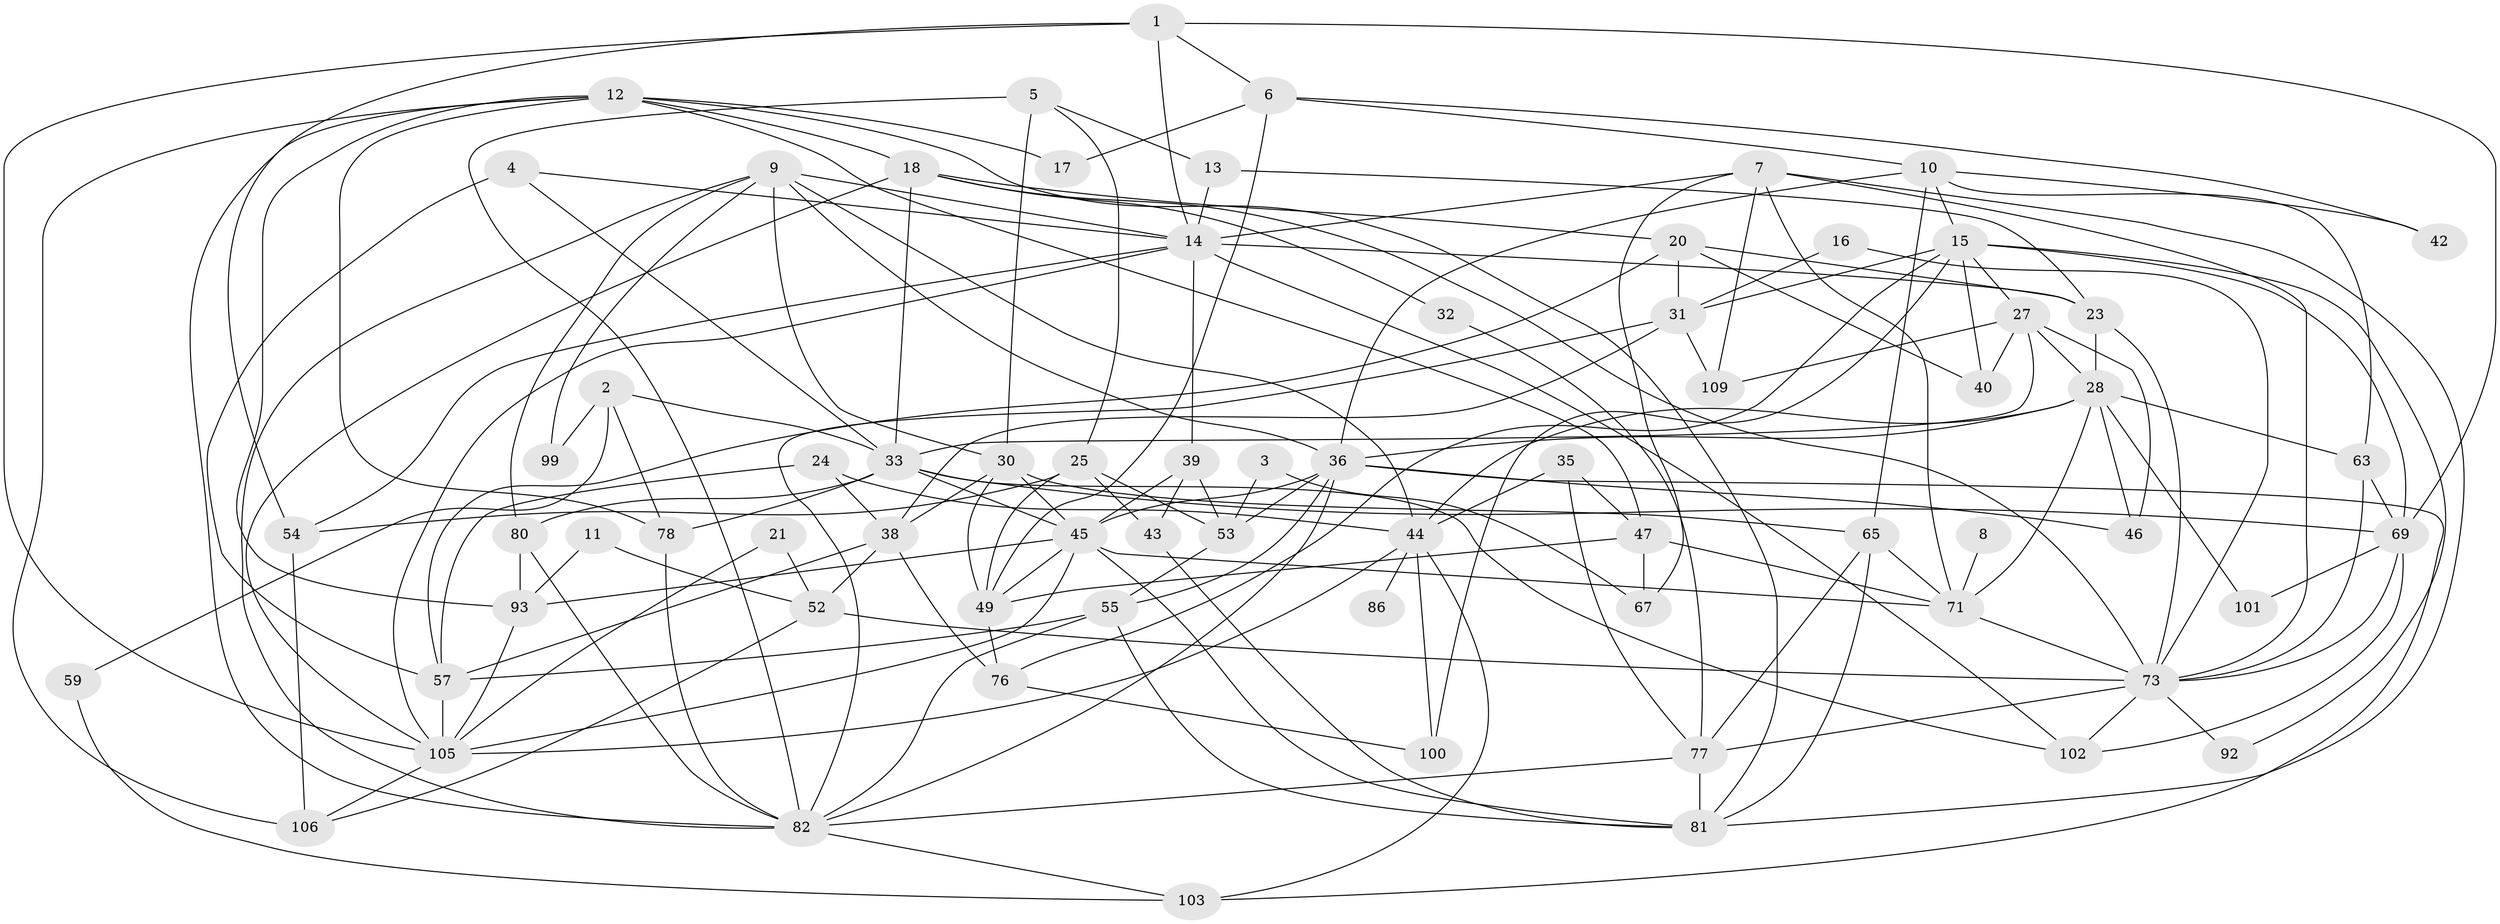 // original degree distribution, {5: 0.1926605504587156, 4: 0.21100917431192662, 2: 0.14678899082568808, 3: 0.29357798165137616, 7: 0.08256880733944955, 6: 0.07339449541284404}
// Generated by graph-tools (version 1.1) at 2025/11/02/27/25 16:11:21]
// undirected, 70 vertices, 170 edges
graph export_dot {
graph [start="1"]
  node [color=gray90,style=filled];
  1;
  2;
  3;
  4;
  5 [super="+90"];
  6 [super="+72"];
  7 [super="+84"];
  8 [super="+19"];
  9 [super="+22"];
  10 [super="+37"];
  11;
  12 [super="+75"];
  13 [super="+26"];
  14 [super="+41"];
  15 [super="+68"];
  16;
  17;
  18 [super="+97"];
  20 [super="+64"];
  21;
  23;
  24;
  25 [super="+58"];
  27 [super="+50"];
  28 [super="+29"];
  30;
  31 [super="+98"];
  32;
  33 [super="+34"];
  35 [super="+51"];
  36 [super="+85"];
  38 [super="+61"];
  39 [super="+56"];
  40;
  42;
  43;
  44 [super="+48"];
  45 [super="+94"];
  46 [super="+66"];
  47 [super="+70"];
  49 [super="+104"];
  52 [super="+91"];
  53 [super="+62"];
  54;
  55 [super="+96"];
  57 [super="+60"];
  59;
  63;
  65 [super="+108"];
  67;
  69 [super="+74"];
  71 [super="+88"];
  73 [super="+87"];
  76;
  77 [super="+79"];
  78;
  80 [super="+83"];
  81 [super="+89"];
  82 [super="+95"];
  86;
  92;
  93;
  99;
  100;
  101;
  102;
  103;
  105 [super="+107"];
  106;
  109;
  1 -- 14;
  1 -- 54;
  1 -- 105;
  1 -- 69;
  1 -- 6;
  2 -- 78;
  2 -- 59;
  2 -- 99;
  2 -- 33;
  3 -- 53;
  3 -- 67;
  4 -- 14;
  4 -- 33;
  4 -- 57;
  5 -- 82;
  5 -- 13;
  5 -- 25;
  5 -- 30;
  6 -- 10;
  6 -- 42;
  6 -- 49;
  6 -- 17;
  7 -- 67;
  7 -- 73;
  7 -- 81;
  7 -- 71;
  7 -- 109;
  7 -- 14;
  8 -- 71 [weight=2];
  9 -- 82;
  9 -- 80;
  9 -- 44;
  9 -- 36;
  9 -- 99;
  9 -- 14;
  9 -- 30;
  10 -- 36;
  10 -- 42;
  10 -- 65;
  10 -- 15;
  10 -- 63;
  11 -- 93;
  11 -- 52;
  12 -- 82;
  12 -- 17;
  12 -- 47;
  12 -- 106;
  12 -- 93;
  12 -- 78;
  12 -- 81;
  12 -- 18;
  13 -- 23;
  13 -- 14;
  14 -- 39;
  14 -- 105;
  14 -- 54;
  14 -- 23;
  14 -- 102;
  15 -- 100;
  15 -- 76;
  15 -- 92;
  15 -- 40;
  15 -- 31;
  15 -- 69;
  15 -- 27;
  16 -- 73;
  16 -- 31;
  18 -- 32;
  18 -- 105;
  18 -- 20;
  18 -- 73;
  18 -- 33;
  20 -- 57;
  20 -- 40;
  20 -- 31;
  20 -- 23;
  21 -- 52;
  21 -- 105;
  23 -- 73 [weight=2];
  23 -- 28;
  24 -- 38;
  24 -- 57;
  24 -- 44;
  25 -- 49;
  25 -- 54;
  25 -- 43;
  25 -- 53;
  27 -- 28;
  27 -- 46;
  27 -- 33;
  27 -- 40;
  27 -- 109;
  28 -- 63;
  28 -- 44;
  28 -- 101 [weight=2];
  28 -- 46;
  28 -- 36;
  28 -- 71;
  30 -- 49;
  30 -- 65;
  30 -- 45;
  30 -- 38;
  31 -- 109;
  31 -- 82;
  31 -- 38;
  32 -- 77;
  33 -- 102;
  33 -- 69;
  33 -- 78;
  33 -- 45 [weight=2];
  33 -- 80;
  35 -- 44;
  35 -- 47 [weight=2];
  35 -- 77;
  36 -- 53;
  36 -- 82;
  36 -- 103;
  36 -- 46;
  36 -- 55;
  36 -- 45;
  38 -- 52;
  38 -- 57;
  38 -- 76;
  39 -- 43;
  39 -- 45;
  39 -- 53;
  43 -- 81;
  44 -- 86 [weight=2];
  44 -- 105;
  44 -- 100;
  44 -- 103;
  45 -- 93;
  45 -- 71;
  45 -- 105;
  45 -- 49;
  45 -- 81;
  47 -- 49;
  47 -- 67;
  47 -- 71;
  49 -- 76;
  52 -- 73;
  52 -- 106;
  53 -- 55;
  54 -- 106;
  55 -- 57;
  55 -- 81;
  55 -- 82;
  57 -- 105;
  59 -- 103;
  63 -- 73;
  63 -- 69;
  65 -- 81;
  65 -- 71;
  65 -- 77;
  69 -- 102;
  69 -- 101;
  69 -- 73;
  71 -- 73;
  73 -- 92;
  73 -- 102;
  73 -- 77;
  76 -- 100;
  77 -- 81;
  77 -- 82;
  78 -- 82;
  80 -- 93;
  80 -- 82;
  82 -- 103;
  93 -- 105;
  105 -- 106;
}
